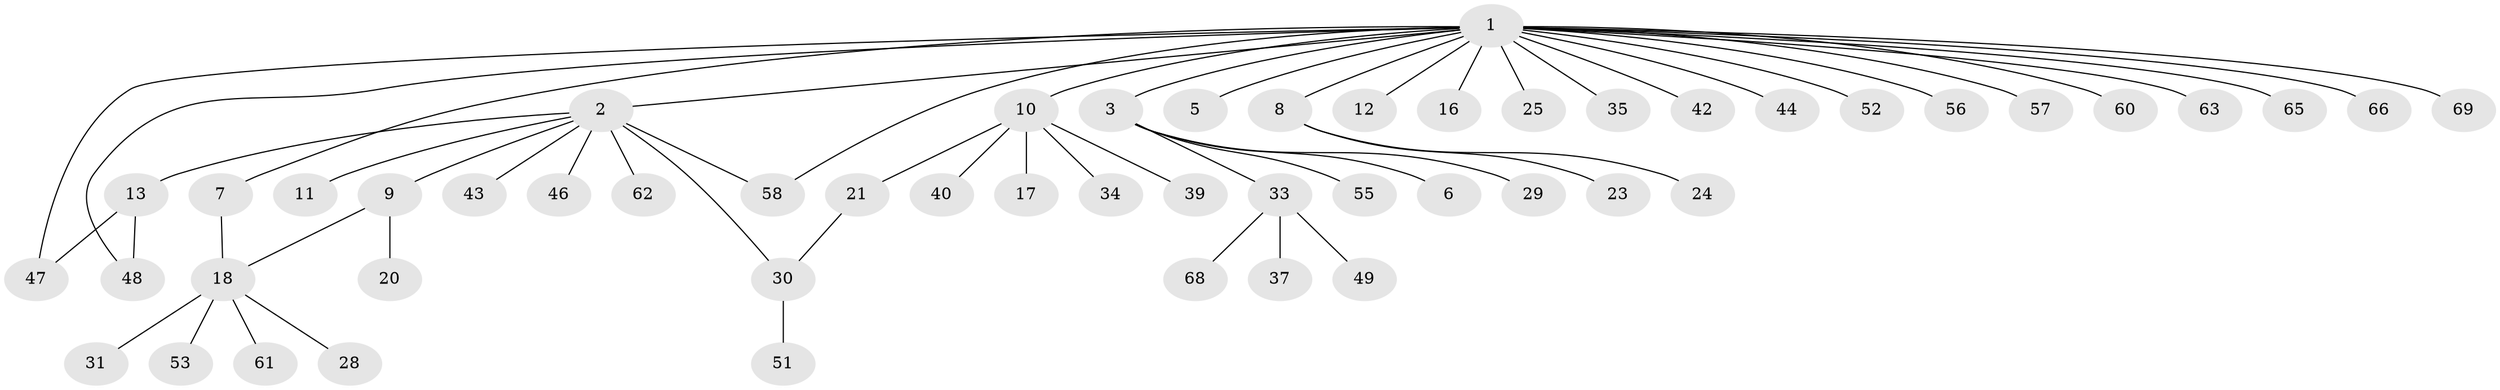 // original degree distribution, {25: 0.014492753623188406, 5: 0.028985507246376812, 6: 0.014492753623188406, 7: 0.014492753623188406, 2: 0.18840579710144928, 1: 0.6086956521739131, 3: 0.057971014492753624, 4: 0.07246376811594203}
// Generated by graph-tools (version 1.1) at 2025/11/02/27/25 16:11:13]
// undirected, 52 vertices, 56 edges
graph export_dot {
graph [start="1"]
  node [color=gray90,style=filled];
  1 [super="+36"];
  2 [super="+4"];
  3 [super="+14"];
  5 [super="+26"];
  6;
  7 [super="+54"];
  8 [super="+22"];
  9 [super="+41"];
  10 [super="+15"];
  11;
  12;
  13 [super="+64"];
  16;
  17 [super="+45"];
  18 [super="+19"];
  20 [super="+32"];
  21;
  23;
  24 [super="+27"];
  25;
  28;
  29;
  30;
  31 [super="+38"];
  33 [super="+50"];
  34;
  35;
  37;
  39;
  40;
  42;
  43;
  44;
  46;
  47;
  48;
  49 [super="+59"];
  51;
  52;
  53 [super="+67"];
  55;
  56;
  57;
  58;
  60;
  61;
  62;
  63;
  65;
  66;
  68;
  69;
  1 -- 2 [weight=2];
  1 -- 3;
  1 -- 5;
  1 -- 7;
  1 -- 8;
  1 -- 10;
  1 -- 12;
  1 -- 16;
  1 -- 25;
  1 -- 35;
  1 -- 42;
  1 -- 44;
  1 -- 47;
  1 -- 48;
  1 -- 52;
  1 -- 56;
  1 -- 57;
  1 -- 58;
  1 -- 60;
  1 -- 63;
  1 -- 65;
  1 -- 66;
  1 -- 69;
  2 -- 11;
  2 -- 13;
  2 -- 62;
  2 -- 30;
  2 -- 9;
  2 -- 58;
  2 -- 43;
  2 -- 46;
  3 -- 6;
  3 -- 29;
  3 -- 33;
  3 -- 55;
  7 -- 18;
  8 -- 24;
  8 -- 23;
  9 -- 18;
  9 -- 20;
  10 -- 40;
  10 -- 17;
  10 -- 34;
  10 -- 21;
  10 -- 39;
  13 -- 47;
  13 -- 48;
  18 -- 31;
  18 -- 53;
  18 -- 28;
  18 -- 61;
  21 -- 30;
  30 -- 51;
  33 -- 37;
  33 -- 49;
  33 -- 68;
}
